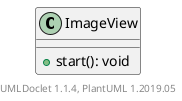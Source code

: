@startuml

    class ImageView [[ImageView.html]] {
        +start(): void
    }


    center footer UMLDoclet 1.1.4, PlantUML 1.2019.05
@enduml

